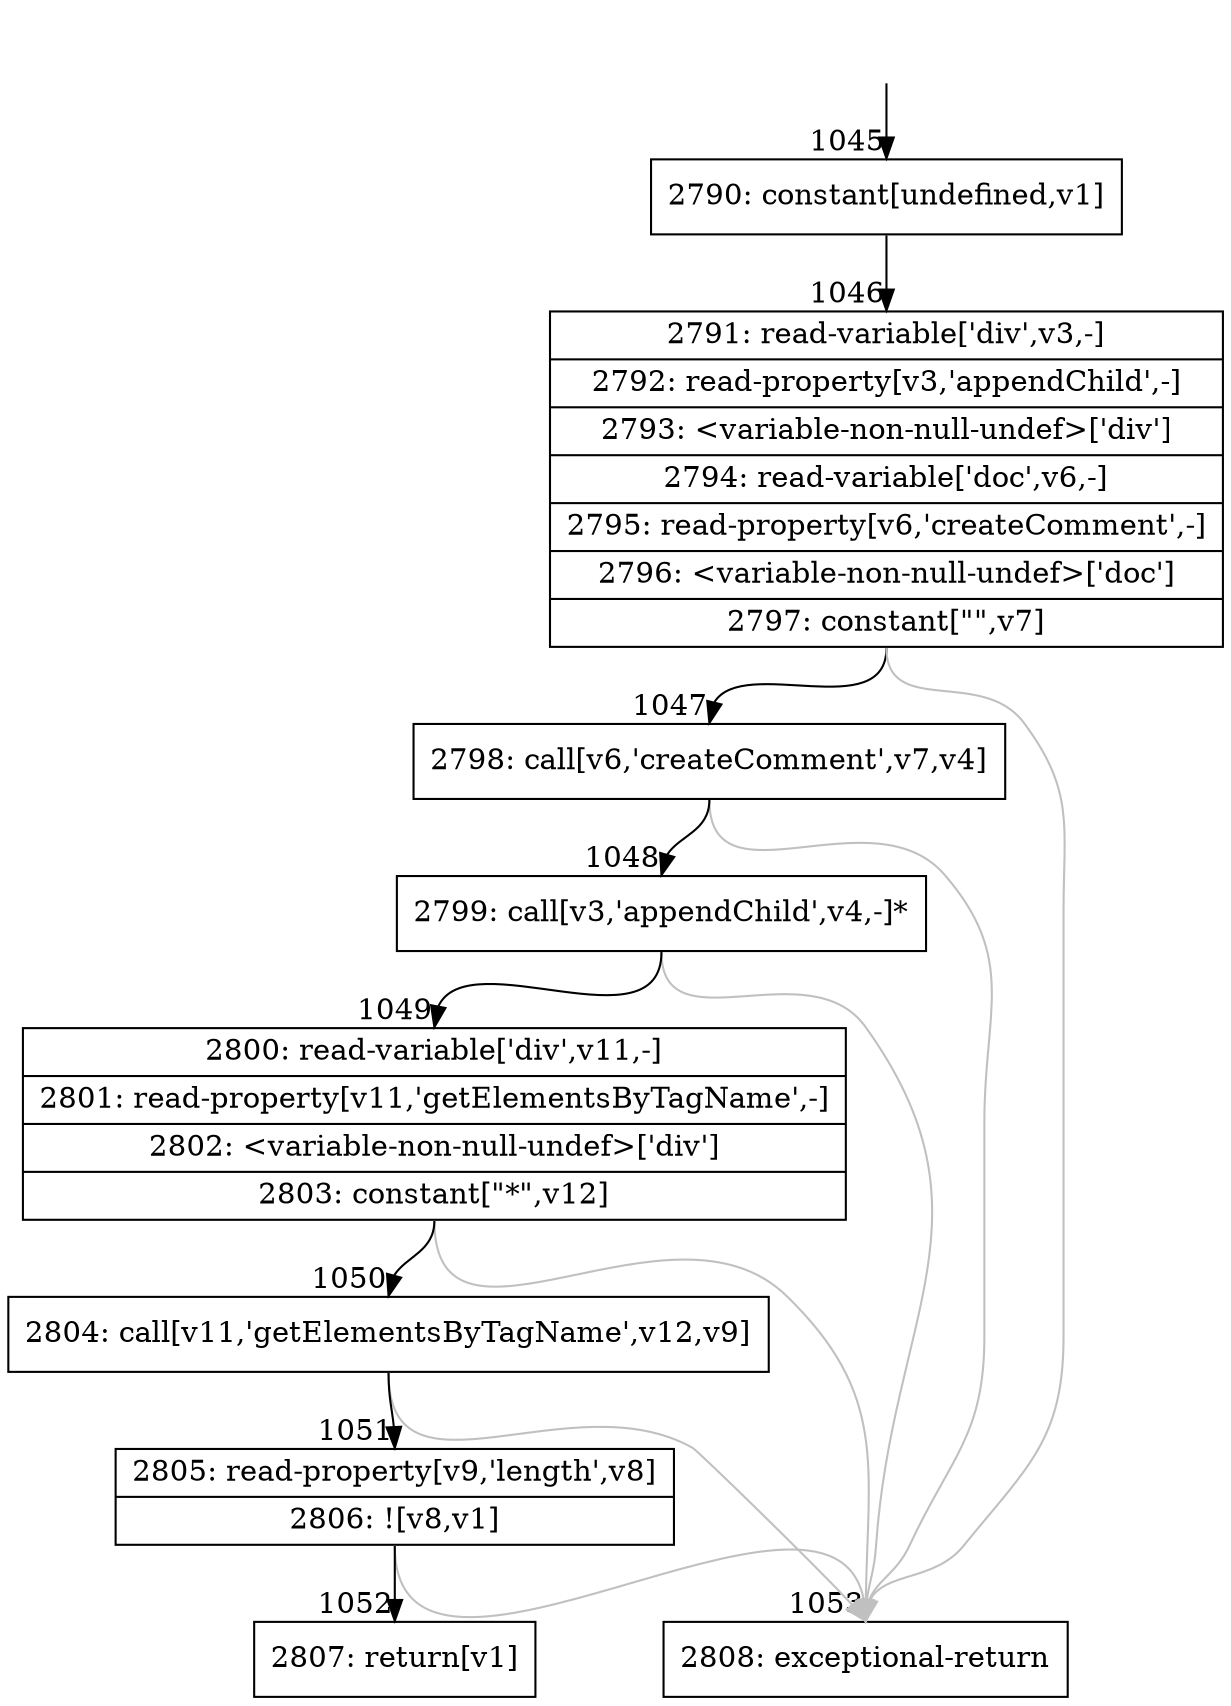 digraph {
rankdir="TD"
BB_entry79[shape=none,label=""];
BB_entry79 -> BB1045 [tailport=s, headport=n, headlabel="    1045"]
BB1045 [shape=record label="{2790: constant[undefined,v1]}" ] 
BB1045 -> BB1046 [tailport=s, headport=n, headlabel="      1046"]
BB1046 [shape=record label="{2791: read-variable['div',v3,-]|2792: read-property[v3,'appendChild',-]|2793: \<variable-non-null-undef\>['div']|2794: read-variable['doc',v6,-]|2795: read-property[v6,'createComment',-]|2796: \<variable-non-null-undef\>['doc']|2797: constant[\"\",v7]}" ] 
BB1046 -> BB1047 [tailport=s, headport=n, headlabel="      1047"]
BB1046 -> BB1053 [tailport=s, headport=n, color=gray, headlabel="      1053"]
BB1047 [shape=record label="{2798: call[v6,'createComment',v7,v4]}" ] 
BB1047 -> BB1048 [tailport=s, headport=n, headlabel="      1048"]
BB1047 -> BB1053 [tailport=s, headport=n, color=gray]
BB1048 [shape=record label="{2799: call[v3,'appendChild',v4,-]*}" ] 
BB1048 -> BB1049 [tailport=s, headport=n, headlabel="      1049"]
BB1048 -> BB1053 [tailport=s, headport=n, color=gray]
BB1049 [shape=record label="{2800: read-variable['div',v11,-]|2801: read-property[v11,'getElementsByTagName',-]|2802: \<variable-non-null-undef\>['div']|2803: constant[\"*\",v12]}" ] 
BB1049 -> BB1050 [tailport=s, headport=n, headlabel="      1050"]
BB1049 -> BB1053 [tailport=s, headport=n, color=gray]
BB1050 [shape=record label="{2804: call[v11,'getElementsByTagName',v12,v9]}" ] 
BB1050 -> BB1051 [tailport=s, headport=n, headlabel="      1051"]
BB1050 -> BB1053 [tailport=s, headport=n, color=gray]
BB1051 [shape=record label="{2805: read-property[v9,'length',v8]|2806: ![v8,v1]}" ] 
BB1051 -> BB1052 [tailport=s, headport=n, headlabel="      1052"]
BB1051 -> BB1053 [tailport=s, headport=n, color=gray]
BB1052 [shape=record label="{2807: return[v1]}" ] 
BB1053 [shape=record label="{2808: exceptional-return}" ] 
}
